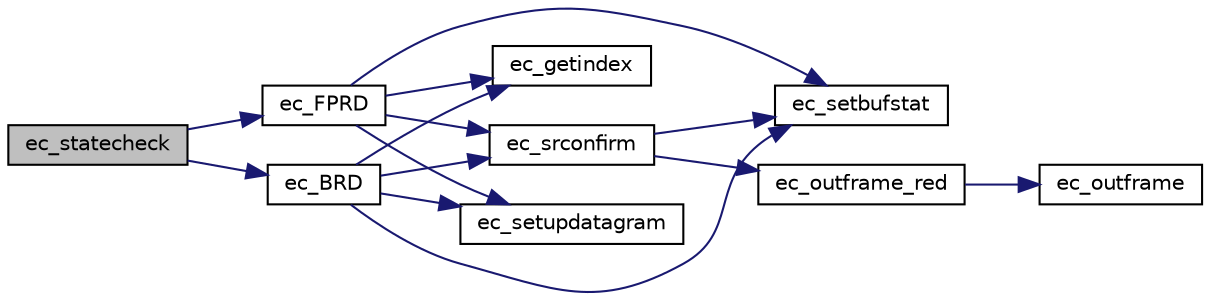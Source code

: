 digraph "ec_statecheck"
{
 // INTERACTIVE_SVG=YES
  edge [fontname="Helvetica",fontsize="10",labelfontname="Helvetica",labelfontsize="10"];
  node [fontname="Helvetica",fontsize="10",shape=record];
  rankdir="LR";
  Node1 [label="ec_statecheck",height=0.2,width=0.4,color="black", fillcolor="grey75", style="filled" fontcolor="black"];
  Node1 -> Node2 [color="midnightblue",fontsize="10",style="solid",fontname="Helvetica"];
  Node2 [label="ec_BRD",height=0.2,width=0.4,color="black", fillcolor="white", style="filled",URL="$ethercatbase_8c.html#a30d9ab75b270ba904509fb1af2b8dc17"];
  Node2 -> Node3 [color="midnightblue",fontsize="10",style="solid",fontname="Helvetica"];
  Node3 [label="ec_getindex",height=0.2,width=0.4,color="black", fillcolor="white", style="filled",URL="$nicdrv_8c.html#ae3520c51670d8e4e3e360f26fd8acee4"];
  Node2 -> Node4 [color="midnightblue",fontsize="10",style="solid",fontname="Helvetica"];
  Node4 [label="ec_setbufstat",height=0.2,width=0.4,color="black", fillcolor="white", style="filled",URL="$nicdrv_8c.html#a121be26fdb9da9ef5b9f217fdcd2d50f"];
  Node2 -> Node5 [color="midnightblue",fontsize="10",style="solid",fontname="Helvetica"];
  Node5 [label="ec_setupdatagram",height=0.2,width=0.4,color="black", fillcolor="white", style="filled",URL="$ethercatbase_8c.html#a3b9a1e2b9fc1e15cf147a85d484db027"];
  Node2 -> Node6 [color="midnightblue",fontsize="10",style="solid",fontname="Helvetica"];
  Node6 [label="ec_srconfirm",height=0.2,width=0.4,color="black", fillcolor="white", style="filled",URL="$nicdrv_8c.html#ae49716ef495b23fc91261396fb2f49ec"];
  Node6 -> Node7 [color="midnightblue",fontsize="10",style="solid",fontname="Helvetica"];
  Node7 [label="ec_outframe_red",height=0.2,width=0.4,color="black", fillcolor="white", style="filled",URL="$nicdrv_8c.html#afb39cbe067b1afa202e8c487a33c4d66"];
  Node7 -> Node8 [color="midnightblue",fontsize="10",style="solid",fontname="Helvetica"];
  Node8 [label="ec_outframe",height=0.2,width=0.4,color="black", fillcolor="white", style="filled",URL="$nicdrv_8c.html#ace7534023c2df9a309fc51a5e7fd6d94"];
  Node6 -> Node4 [color="midnightblue",fontsize="10",style="solid",fontname="Helvetica"];
  Node1 -> Node9 [color="midnightblue",fontsize="10",style="solid",fontname="Helvetica"];
  Node9 [label="ec_FPRD",height=0.2,width=0.4,color="black", fillcolor="white", style="filled",URL="$ethercatbase_8c.html#aac2dc2b5a39ace0793473ab89bb56c7d"];
  Node9 -> Node3 [color="midnightblue",fontsize="10",style="solid",fontname="Helvetica"];
  Node9 -> Node4 [color="midnightblue",fontsize="10",style="solid",fontname="Helvetica"];
  Node9 -> Node5 [color="midnightblue",fontsize="10",style="solid",fontname="Helvetica"];
  Node9 -> Node6 [color="midnightblue",fontsize="10",style="solid",fontname="Helvetica"];
}

